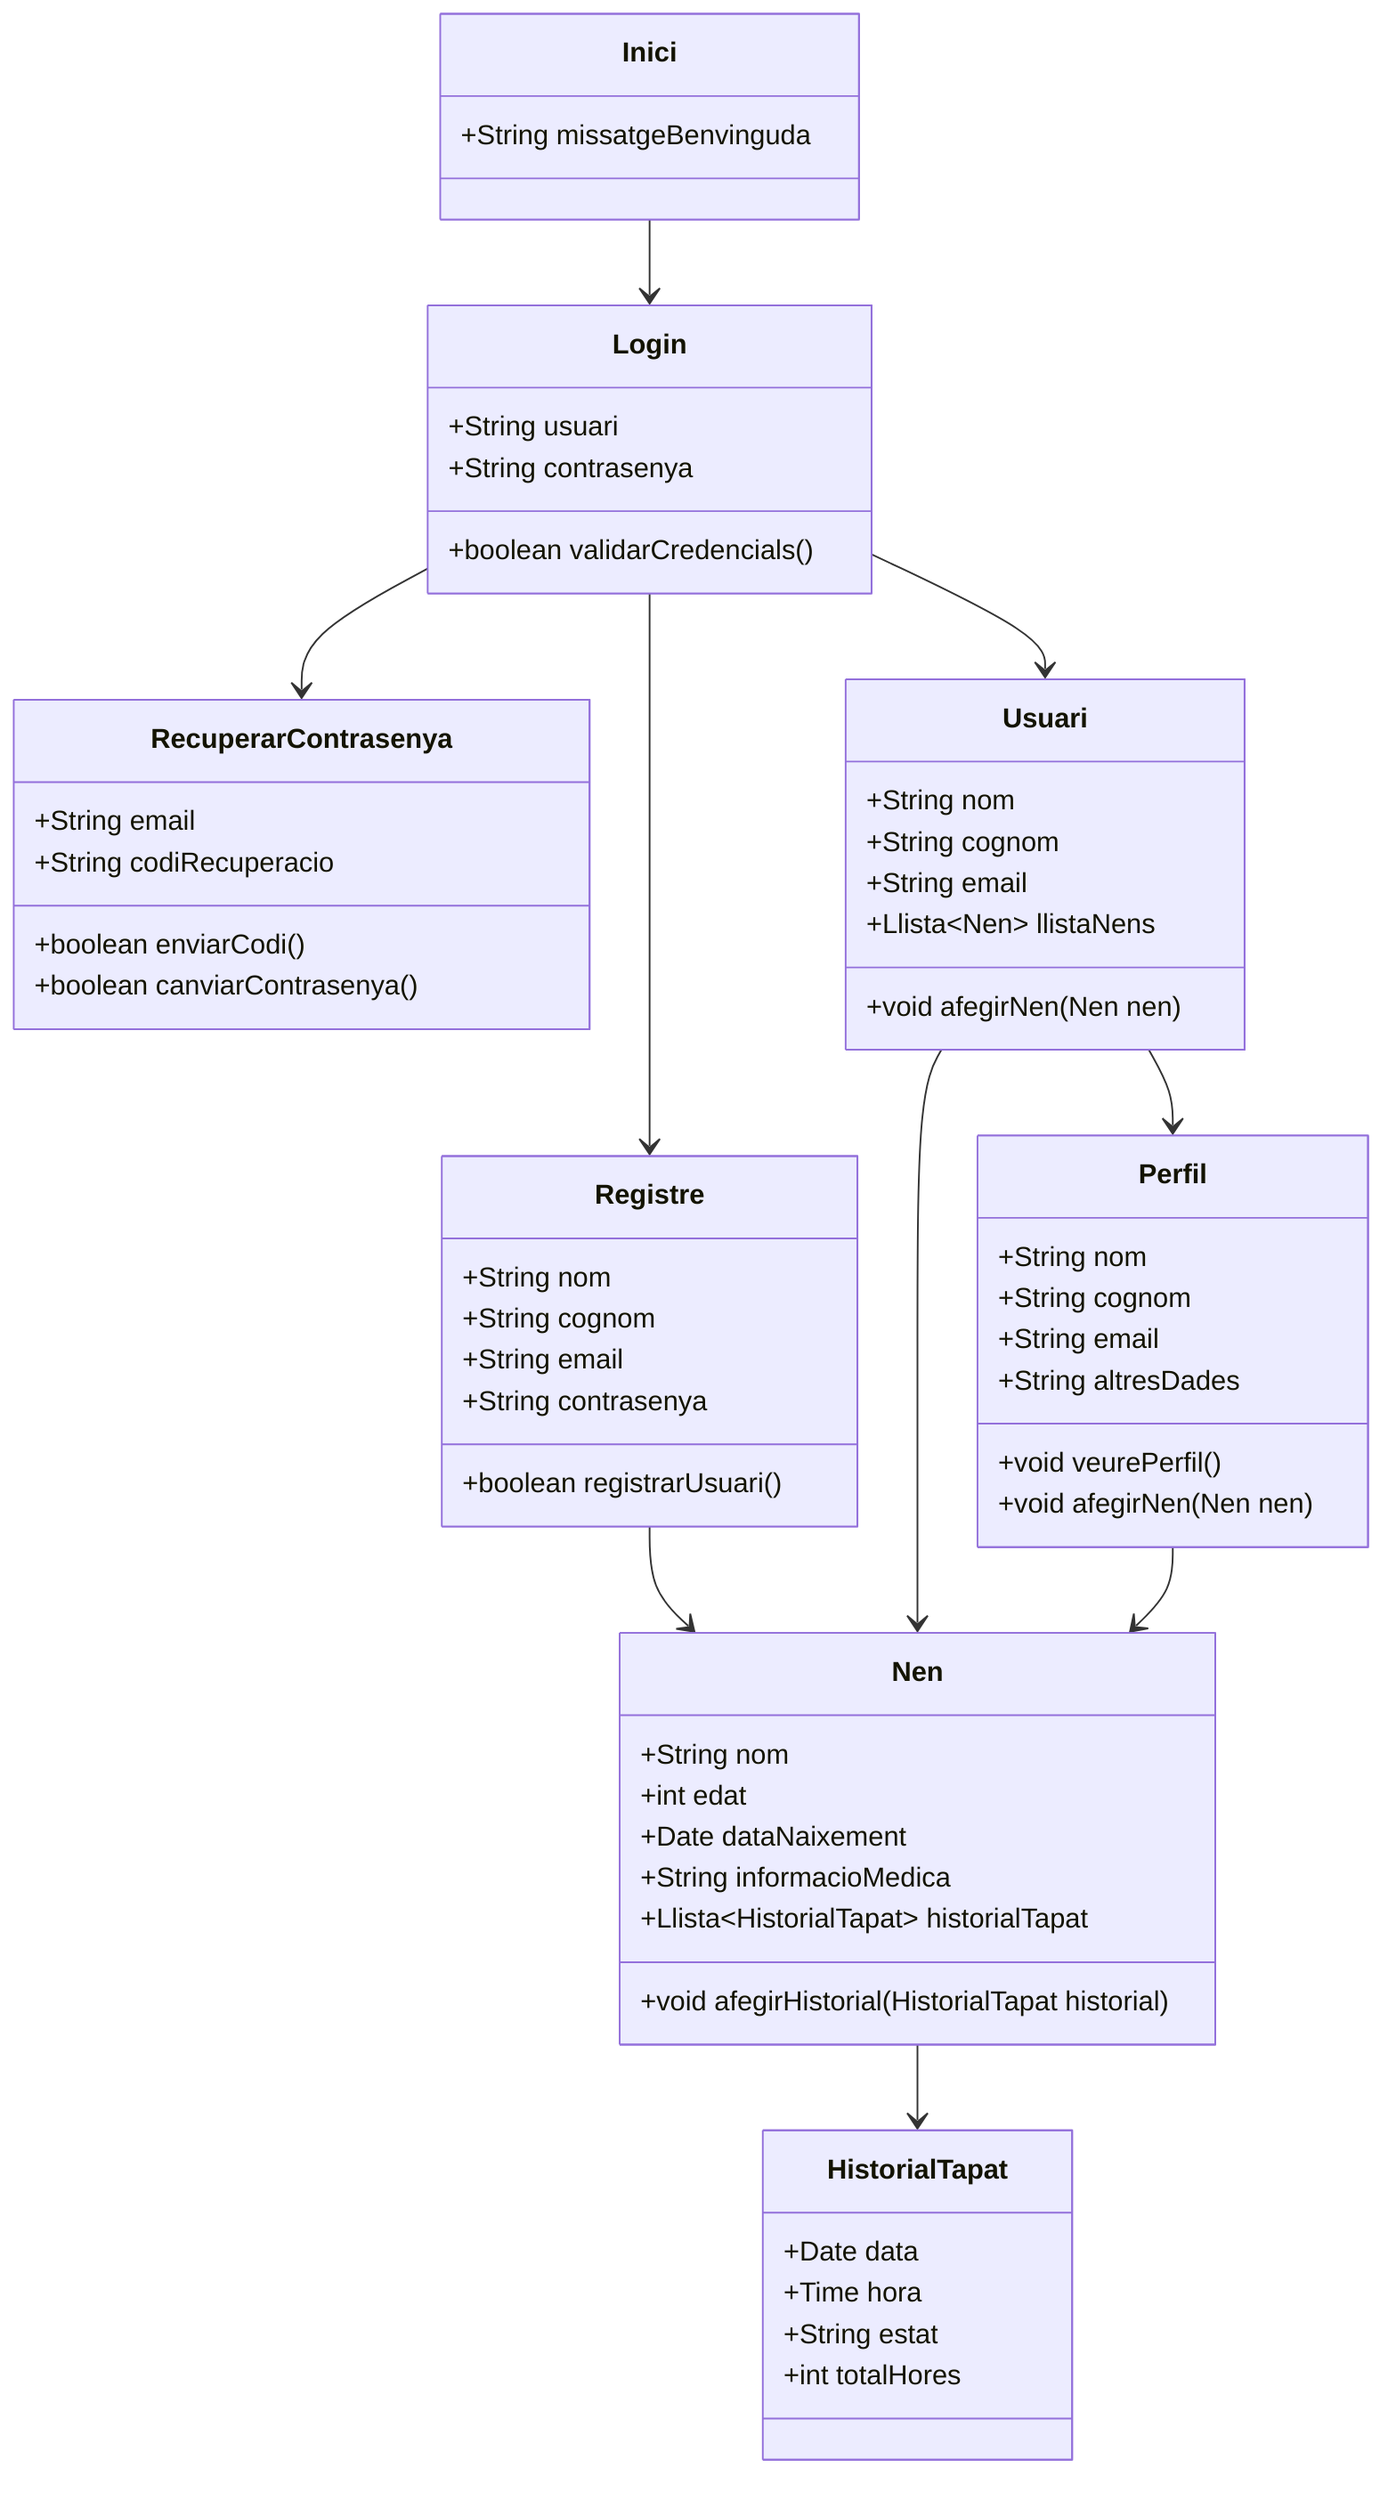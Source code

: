classDiagram
    %% Classes principals
    class Inici {
        +String missatgeBenvinguda
    }


    class Login {
        +String usuari
        +String contrasenya
        +boolean validarCredencials()
    }


    class Registre {
        +String nom
        +String cognom
        +String email
        +String contrasenya
        +boolean registrarUsuari()
    }


    class RecuperarContrasenya {
        +String email
        +String codiRecuperacio
        +boolean enviarCodi()
        +boolean canviarContrasenya()
    }


    class Usuari {
        +String nom
        +String cognom
        +String email
        +Llista~Nen~ llistaNens
        +void afegirNen(Nen nen)
    }


    class Perfil {
        +String nom
        +String cognom
        +String email
        +String altresDades
        +void veurePerfil()
        +void afegirNen(Nen nen)
    }


    class Nen {
        +String nom
        +int edat
        +Date dataNaixement
        +String informacioMedica
        +Llista~HistorialTapat~ historialTapat
        +void afegirHistorial(HistorialTapat historial)
    }


    class HistorialTapat {
        +Date data
        +Time hora
        +String estat
        +int totalHores
    }


    %% Relacions entre classes
    Inici --> Login
    Login --> Registre
    Login --> RecuperarContrasenya
    Login --> Usuari
    Registre --> Nen
    Usuari --> Nen
    Usuari --> Perfil
    Perfil --> Nen
    Nen --> HistorialTapat